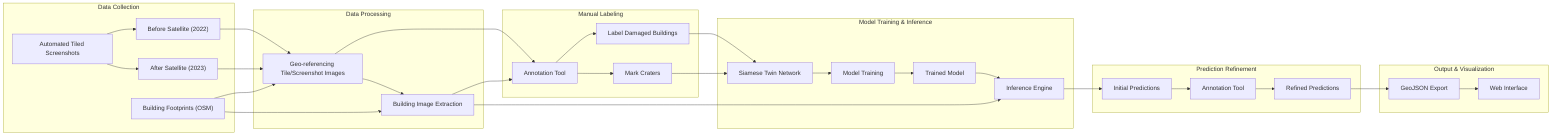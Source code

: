 flowchart LR
    subgraph DC["Data Collection"]
        ATS["Automated Tiled Screenshots"]
        BSI["Before Satellite (2022)"]
        ASI["After Satellite (2023)"]
        BF["Building Footprints (OSM)"]
    end
    
    subgraph DP["Data Processing"]
        GTR["Geo-referencing Tile/Screenshot Images"]
        BIE["Building Image Extraction"]
    end
    
    subgraph ML["Manual Labeling"]
        AT1["Annotation Tool"]
        LDB["Label Damaged Buildings"]
        MC["Mark Craters"]
    end
    
    subgraph MT["Model Training & Inference"]
        STN["Siamese Twin Network"]
        MTraining["Model Training"]
        TDM["Trained Model"]
        IE["Inference Engine"]
    end
    
    subgraph PR["Prediction Refinement"]
        IP["Initial Predictions"]
        AT2["Annotation Tool"]
        RP["Refined Predictions"]
    end
    
    subgraph OV["Output & Visualization"]
        GE["GeoJSON Export"]
        WI["Web Interface"]
    end
    
    ATS --> BSI
    ATS --> ASI
    BSI --> GTR
    ASI --> GTR
    BF --> GTR
    GTR --> BIE
    GTR --> AT1
    BF --> BIE
    BIE --> AT1
    AT1 --> LDB
    AT1 --> MC
    LDB --> STN
    MC --> STN
    STN --> MTraining
    MTraining --> TDM
    TDM --> IE
    BIE --> IE
    IE --> IP
    IP --> AT2
    AT2 --> RP
    RP --> GE
    GE --> WI
